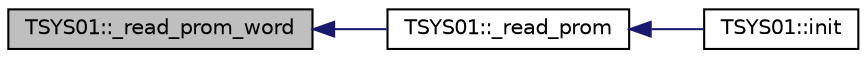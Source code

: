 digraph "TSYS01::_read_prom_word"
{
 // INTERACTIVE_SVG=YES
  edge [fontname="Helvetica",fontsize="10",labelfontname="Helvetica",labelfontsize="10"];
  node [fontname="Helvetica",fontsize="10",shape=record];
  rankdir="LR";
  Node1 [label="TSYS01::_read_prom_word",height=0.2,width=0.4,color="black", fillcolor="grey75", style="filled", fontcolor="black"];
  Node1 -> Node2 [dir="back",color="midnightblue",fontsize="10",style="solid",fontname="Helvetica"];
  Node2 [label="TSYS01::_read_prom",height=0.2,width=0.4,color="black", fillcolor="white", style="filled",URL="$classTSYS01.html#ad8900ae543e227c817fe265797fca34c"];
  Node2 -> Node3 [dir="back",color="midnightblue",fontsize="10",style="solid",fontname="Helvetica"];
  Node3 [label="TSYS01::init",height=0.2,width=0.4,color="black", fillcolor="white", style="filled",URL="$classTSYS01.html#aeeb9f8e45c008977d298085d2d12461e"];
}
